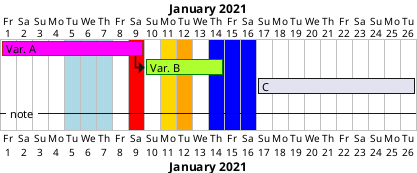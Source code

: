 {
  "sha1": "rojbqq183yc81tm7dj6b4ldhf1n0bes",
  "insertion": {
    "when": "2024-06-04T17:28:44.085Z",
    "url": "https://forum.plantuml.net/14494/is-it-possible-to-color-the-days-in-the-default-gantt-diagram",
    "user": "plantuml@gmail.com"
  }
}
@startgantt
project starts the 2021/01/01
2021/01/05 to 2021/01/07 are colored in lightblue
D+13 to D+15 are colored in blue

[Var. A] as [A] lasts 9 days
[Var. B] as [B] lasts 5 days
[C] lasts 10 days
[B] starts at [A]'s end
[A] is colored in Fuchsia/FireBrick
[B] is colored in GreenYellow/Green
[C] starts at D+16


D+10 is colored in gold
D+11 is colored in orange
D+8 is colored in red
-- note --
@endgantt
